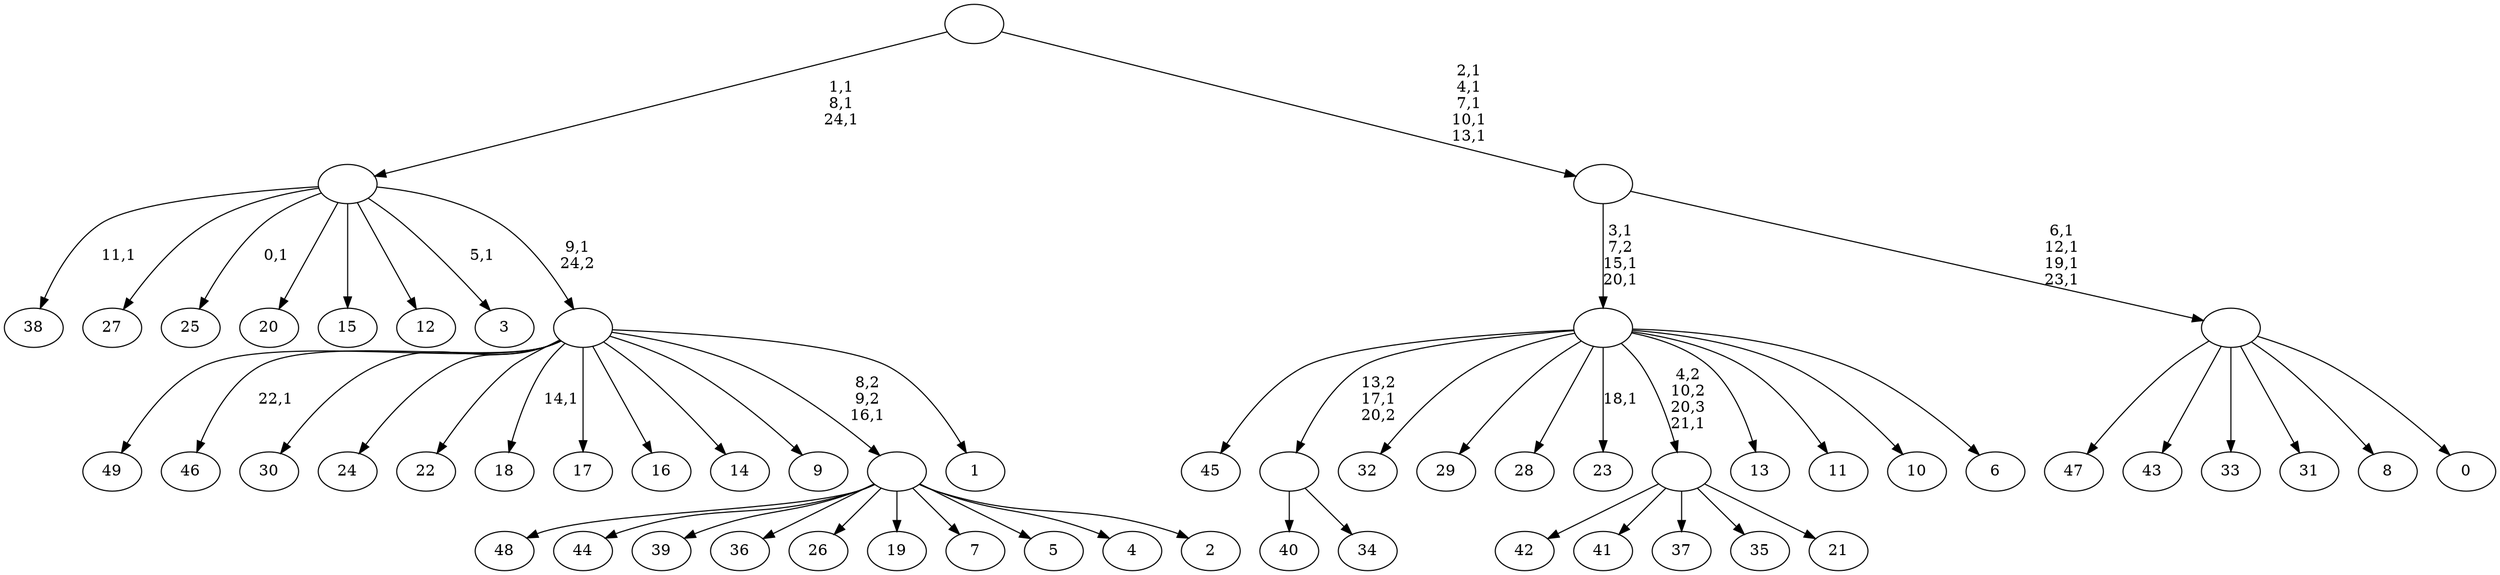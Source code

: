 digraph T {
	75 [label="49"]
	74 [label="48"]
	73 [label="47"]
	72 [label="46"]
	70 [label="45"]
	69 [label="44"]
	68 [label="43"]
	67 [label="42"]
	66 [label="41"]
	65 [label="40"]
	64 [label="39"]
	63 [label="38"]
	61 [label="37"]
	60 [label="36"]
	59 [label="35"]
	58 [label="34"]
	57 [label=""]
	56 [label="33"]
	55 [label="32"]
	54 [label="31"]
	53 [label="30"]
	52 [label="29"]
	51 [label="28"]
	50 [label="27"]
	49 [label="26"]
	48 [label="25"]
	46 [label="24"]
	45 [label="23"]
	43 [label="22"]
	42 [label="21"]
	41 [label=""]
	40 [label="20"]
	39 [label="19"]
	38 [label="18"]
	36 [label="17"]
	35 [label="16"]
	34 [label="15"]
	33 [label="14"]
	32 [label="13"]
	31 [label="12"]
	30 [label="11"]
	29 [label="10"]
	28 [label="9"]
	27 [label="8"]
	26 [label="7"]
	25 [label="6"]
	24 [label=""]
	21 [label="5"]
	20 [label="4"]
	19 [label="3"]
	17 [label="2"]
	16 [label=""]
	15 [label="1"]
	14 [label=""]
	13 [label=""]
	10 [label="0"]
	9 [label=""]
	5 [label=""]
	0 [label=""]
	57 -> 65 [label=""]
	57 -> 58 [label=""]
	41 -> 67 [label=""]
	41 -> 66 [label=""]
	41 -> 61 [label=""]
	41 -> 59 [label=""]
	41 -> 42 [label=""]
	24 -> 45 [label="18,1"]
	24 -> 70 [label=""]
	24 -> 57 [label="13,2\n17,1\n20,2"]
	24 -> 55 [label=""]
	24 -> 52 [label=""]
	24 -> 51 [label=""]
	24 -> 41 [label="4,2\n10,2\n20,3\n21,1"]
	24 -> 32 [label=""]
	24 -> 30 [label=""]
	24 -> 29 [label=""]
	24 -> 25 [label=""]
	16 -> 74 [label=""]
	16 -> 69 [label=""]
	16 -> 64 [label=""]
	16 -> 60 [label=""]
	16 -> 49 [label=""]
	16 -> 39 [label=""]
	16 -> 26 [label=""]
	16 -> 21 [label=""]
	16 -> 20 [label=""]
	16 -> 17 [label=""]
	14 -> 38 [label="14,1"]
	14 -> 72 [label="22,1"]
	14 -> 75 [label=""]
	14 -> 53 [label=""]
	14 -> 46 [label=""]
	14 -> 43 [label=""]
	14 -> 36 [label=""]
	14 -> 35 [label=""]
	14 -> 33 [label=""]
	14 -> 28 [label=""]
	14 -> 16 [label="8,2\n9,2\n16,1"]
	14 -> 15 [label=""]
	13 -> 19 [label="5,1"]
	13 -> 48 [label="0,1"]
	13 -> 63 [label="11,1"]
	13 -> 50 [label=""]
	13 -> 40 [label=""]
	13 -> 34 [label=""]
	13 -> 31 [label=""]
	13 -> 14 [label="9,1\n24,2"]
	9 -> 73 [label=""]
	9 -> 68 [label=""]
	9 -> 56 [label=""]
	9 -> 54 [label=""]
	9 -> 27 [label=""]
	9 -> 10 [label=""]
	5 -> 9 [label="6,1\n12,1\n19,1\n23,1"]
	5 -> 24 [label="3,1\n7,2\n15,1\n20,1"]
	0 -> 5 [label="2,1\n4,1\n7,1\n10,1\n13,1"]
	0 -> 13 [label="1,1\n8,1\n24,1"]
}
